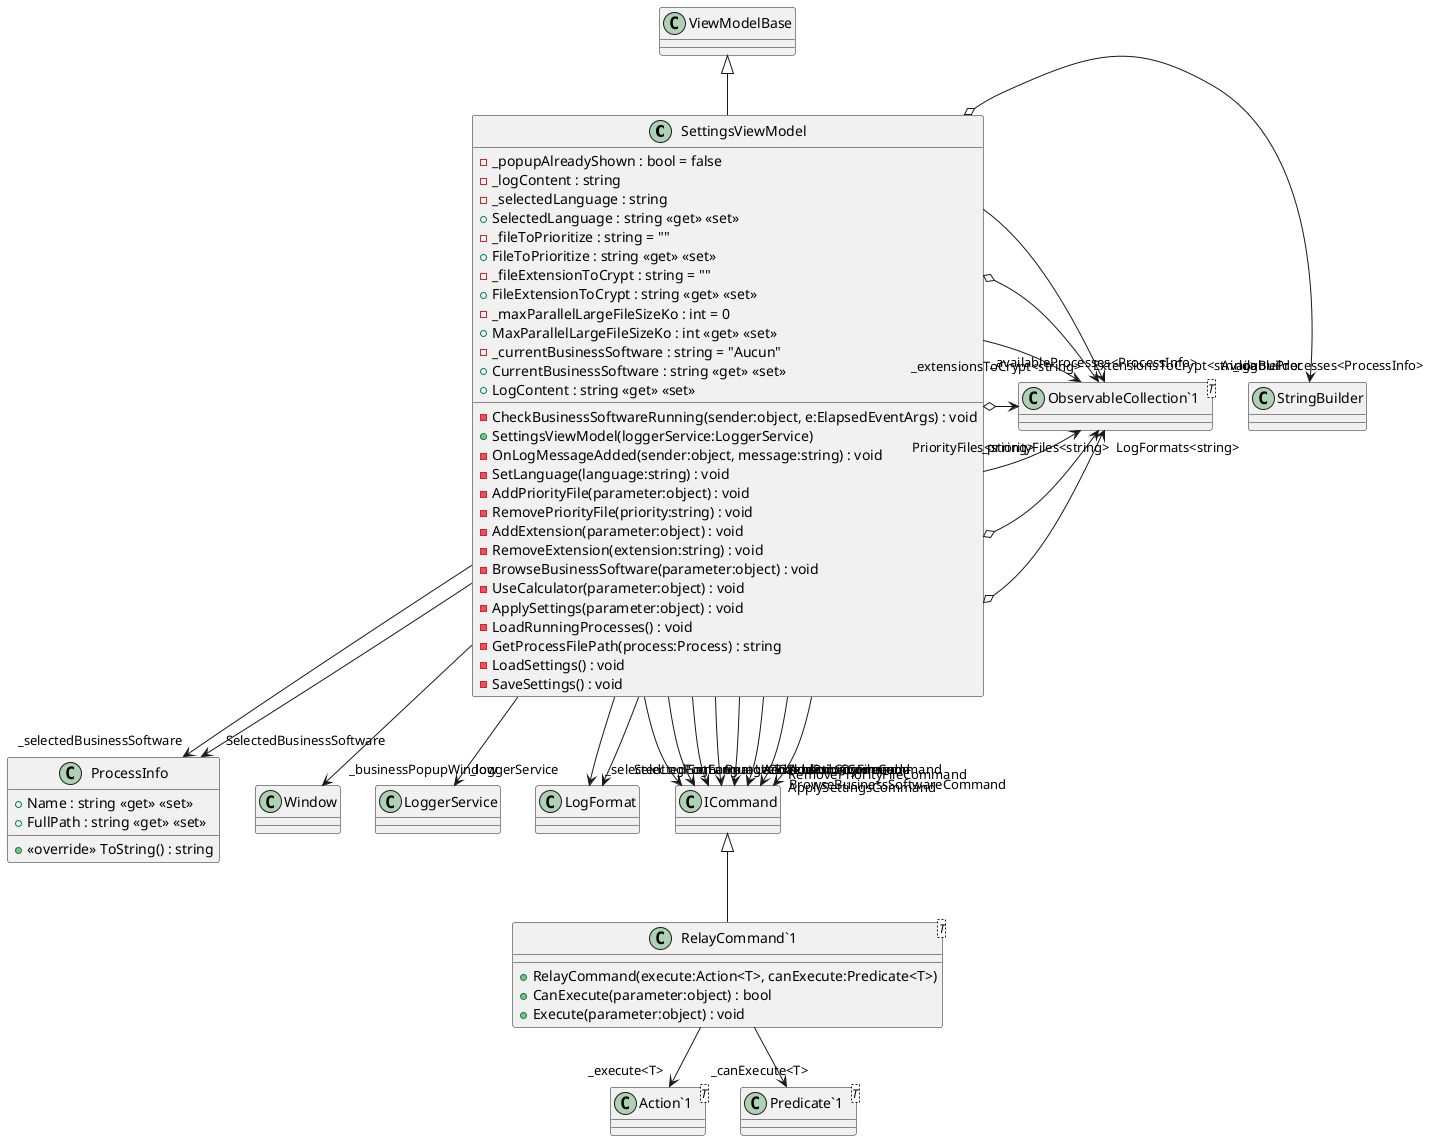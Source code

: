 @startuml
class SettingsViewModel {
    - _popupAlreadyShown : bool = false
    - _logContent : string
    - _selectedLanguage : string
    + SelectedLanguage : string <<get>> <<set>>
    - CheckBusinessSoftwareRunning(sender:object, e:ElapsedEventArgs) : void
    - _fileToPrioritize : string = ""
    + FileToPrioritize : string <<get>> <<set>>
    - _fileExtensionToCrypt : string = ""
    + FileExtensionToCrypt : string <<get>> <<set>>
    - _maxParallelLargeFileSizeKo : int = 0
    + MaxParallelLargeFileSizeKo : int <<get>> <<set>>
    - _currentBusinessSoftware : string = "Aucun"
    + CurrentBusinessSoftware : string <<get>> <<set>>
    + SettingsViewModel(loggerService:LoggerService)
    - OnLogMessageAdded(sender:object, message:string) : void
    + LogContent : string <<get>> <<set>>
    - SetLanguage(language:string) : void
    - AddPriorityFile(parameter:object) : void
    - RemovePriorityFile(priority:string) : void
    - AddExtension(parameter:object) : void
    - RemoveExtension(extension:string) : void
    - BrowseBusinessSoftware(parameter:object) : void
    - UseCalculator(parameter:object) : void
    - ApplySettings(parameter:object) : void
    - LoadRunningProcesses() : void
    - GetProcessFilePath(process:Process) : string
    - LoadSettings() : void
    - SaveSettings() : void
}
class ProcessInfo {
    + Name : string <<get>> <<set>>
    + FullPath : string <<get>> <<set>>
    + <<override>> ToString() : string
}
class "RelayCommand`1"<T> {
    + RelayCommand(execute:Action<T>, canExecute:Predicate<T>)
    + CanExecute(parameter:object) : bool
    + Execute(parameter:object) : void
}
class "ObservableCollection`1"<T> {
}
class "Action`1"<T> {
}
class "Predicate`1"<T> {
}
ViewModelBase <|-- SettingsViewModel
SettingsViewModel --> "_businessPopupWindow" Window
SettingsViewModel --> "_loggerService" LoggerService
SettingsViewModel o-> "_logBuilder" StringBuilder
SettingsViewModel o-> "LogFormats<string>" "ObservableCollection`1"
SettingsViewModel --> "_selectedLogFormat" LogFormat
SettingsViewModel --> "SelectedLogFormat" LogFormat
SettingsViewModel o-> "_priorityFiles<string>" "ObservableCollection`1"
SettingsViewModel --> "PriorityFiles<string>" "ObservableCollection`1"
SettingsViewModel o-> "_extensionsToCrypt<string>" "ObservableCollection`1"
SettingsViewModel --> "ExtensionsToCrypt<string>" "ObservableCollection`1"
SettingsViewModel o-> "_availableProcesses<ProcessInfo>" "ObservableCollection`1"
SettingsViewModel --> "AvailableProcesses<ProcessInfo>" "ObservableCollection`1"
SettingsViewModel --> "_selectedBusinessSoftware" ProcessInfo
SettingsViewModel --> "SelectedBusinessSoftware" ProcessInfo
SettingsViewModel --> "SetLanguageCommand" ICommand
SettingsViewModel --> "AddExtensionCommand" ICommand
SettingsViewModel --> "RemoveExtensionCommand" ICommand
SettingsViewModel --> "BrowseBusinessSoftwareCommand" ICommand
SettingsViewModel --> "UseCalculatorCommand" ICommand
SettingsViewModel --> "ApplySettingsCommand" ICommand
SettingsViewModel --> "AddPriorityFileCommand" ICommand
SettingsViewModel --> "RemovePriorityFileCommand" ICommand
ICommand <|-- "RelayCommand`1"
"RelayCommand`1" --> "_execute<T>" "Action`1"
"RelayCommand`1" --> "_canExecute<T>" "Predicate`1"
@enduml
